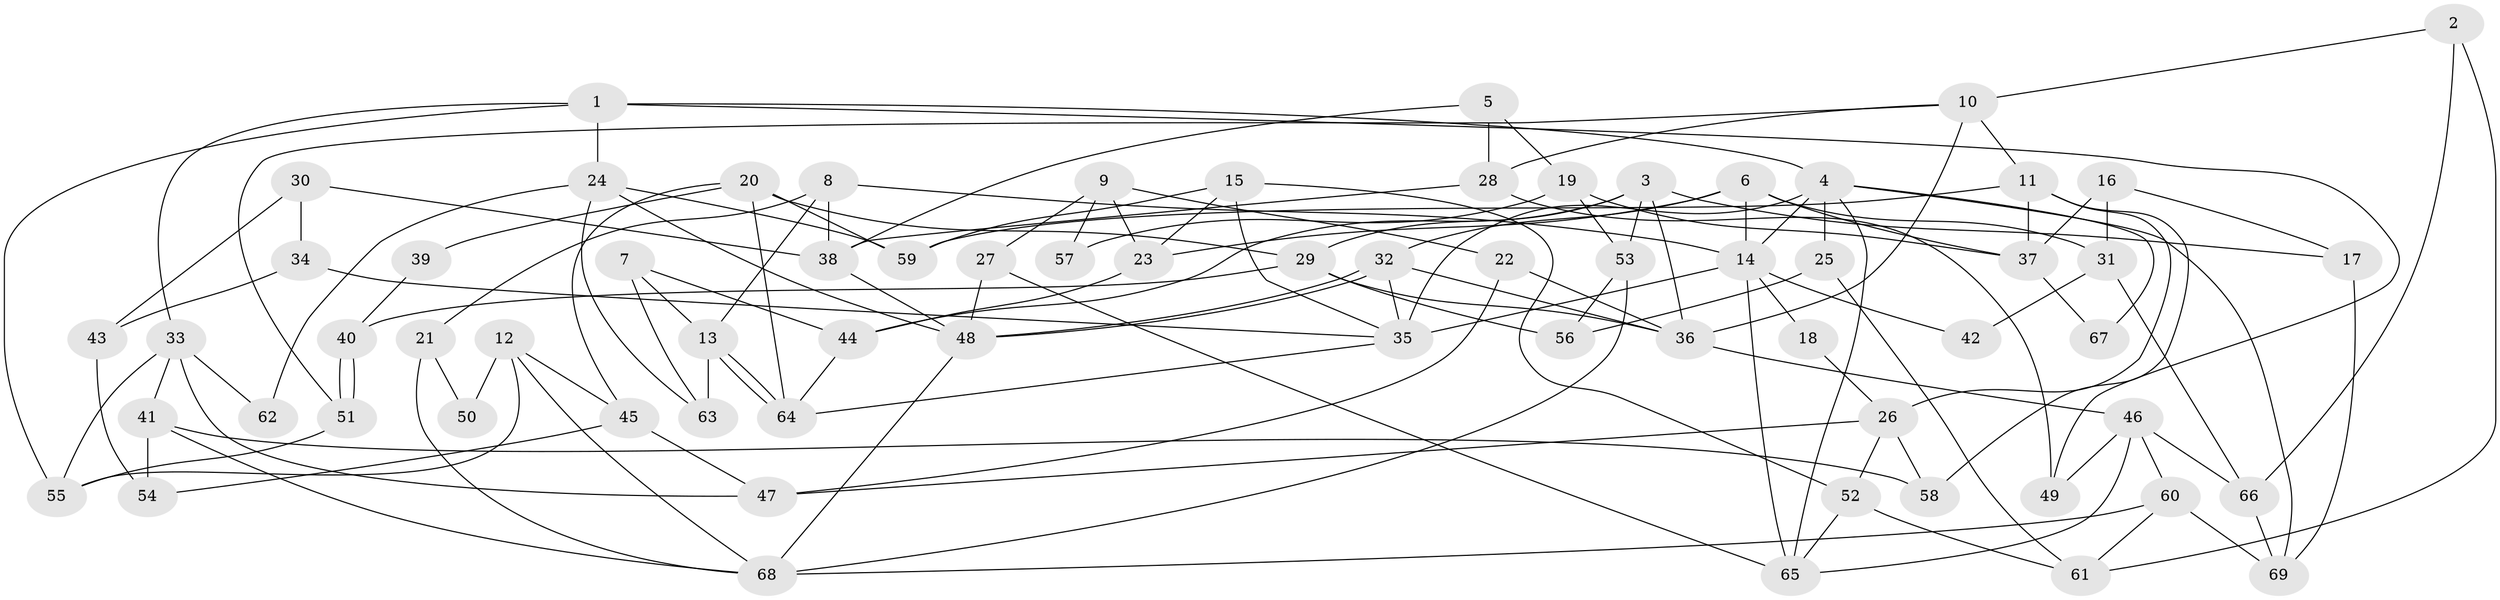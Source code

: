 // coarse degree distribution, {4: 0.4146341463414634, 8: 0.07317073170731707, 2: 0.0975609756097561, 5: 0.1951219512195122, 6: 0.12195121951219512, 3: 0.0975609756097561}
// Generated by graph-tools (version 1.1) at 2025/55/03/04/25 21:55:18]
// undirected, 69 vertices, 138 edges
graph export_dot {
graph [start="1"]
  node [color=gray90,style=filled];
  1;
  2;
  3;
  4;
  5;
  6;
  7;
  8;
  9;
  10;
  11;
  12;
  13;
  14;
  15;
  16;
  17;
  18;
  19;
  20;
  21;
  22;
  23;
  24;
  25;
  26;
  27;
  28;
  29;
  30;
  31;
  32;
  33;
  34;
  35;
  36;
  37;
  38;
  39;
  40;
  41;
  42;
  43;
  44;
  45;
  46;
  47;
  48;
  49;
  50;
  51;
  52;
  53;
  54;
  55;
  56;
  57;
  58;
  59;
  60;
  61;
  62;
  63;
  64;
  65;
  66;
  67;
  68;
  69;
  1 -- 4;
  1 -- 33;
  1 -- 24;
  1 -- 49;
  1 -- 55;
  2 -- 66;
  2 -- 61;
  2 -- 10;
  3 -- 36;
  3 -- 53;
  3 -- 17;
  3 -- 29;
  3 -- 44;
  4 -- 35;
  4 -- 65;
  4 -- 14;
  4 -- 25;
  4 -- 67;
  4 -- 69;
  5 -- 19;
  5 -- 28;
  5 -- 38;
  6 -- 32;
  6 -- 14;
  6 -- 23;
  6 -- 31;
  6 -- 37;
  7 -- 63;
  7 -- 13;
  7 -- 44;
  8 -- 38;
  8 -- 14;
  8 -- 13;
  8 -- 21;
  9 -- 23;
  9 -- 22;
  9 -- 27;
  9 -- 57;
  10 -- 11;
  10 -- 28;
  10 -- 36;
  10 -- 51;
  11 -- 26;
  11 -- 59;
  11 -- 37;
  11 -- 58;
  12 -- 55;
  12 -- 68;
  12 -- 45;
  12 -- 50;
  13 -- 64;
  13 -- 64;
  13 -- 63;
  14 -- 35;
  14 -- 18;
  14 -- 42;
  14 -- 65;
  15 -- 59;
  15 -- 23;
  15 -- 35;
  15 -- 52;
  16 -- 37;
  16 -- 17;
  16 -- 31;
  17 -- 69;
  18 -- 26;
  19 -- 37;
  19 -- 53;
  19 -- 57;
  20 -- 29;
  20 -- 64;
  20 -- 39;
  20 -- 45;
  20 -- 59;
  21 -- 68;
  21 -- 50;
  22 -- 47;
  22 -- 36;
  23 -- 44;
  24 -- 48;
  24 -- 59;
  24 -- 62;
  24 -- 63;
  25 -- 61;
  25 -- 56;
  26 -- 58;
  26 -- 52;
  26 -- 47;
  27 -- 65;
  27 -- 48;
  28 -- 38;
  28 -- 49;
  29 -- 36;
  29 -- 40;
  29 -- 56;
  30 -- 43;
  30 -- 38;
  30 -- 34;
  31 -- 42;
  31 -- 66;
  32 -- 48;
  32 -- 48;
  32 -- 35;
  32 -- 36;
  33 -- 47;
  33 -- 55;
  33 -- 41;
  33 -- 62;
  34 -- 35;
  34 -- 43;
  35 -- 64;
  36 -- 46;
  37 -- 67;
  38 -- 48;
  39 -- 40;
  40 -- 51;
  40 -- 51;
  41 -- 68;
  41 -- 54;
  41 -- 58;
  43 -- 54;
  44 -- 64;
  45 -- 47;
  45 -- 54;
  46 -- 49;
  46 -- 60;
  46 -- 65;
  46 -- 66;
  48 -- 68;
  51 -- 55;
  52 -- 65;
  52 -- 61;
  53 -- 68;
  53 -- 56;
  60 -- 69;
  60 -- 61;
  60 -- 68;
  66 -- 69;
}
